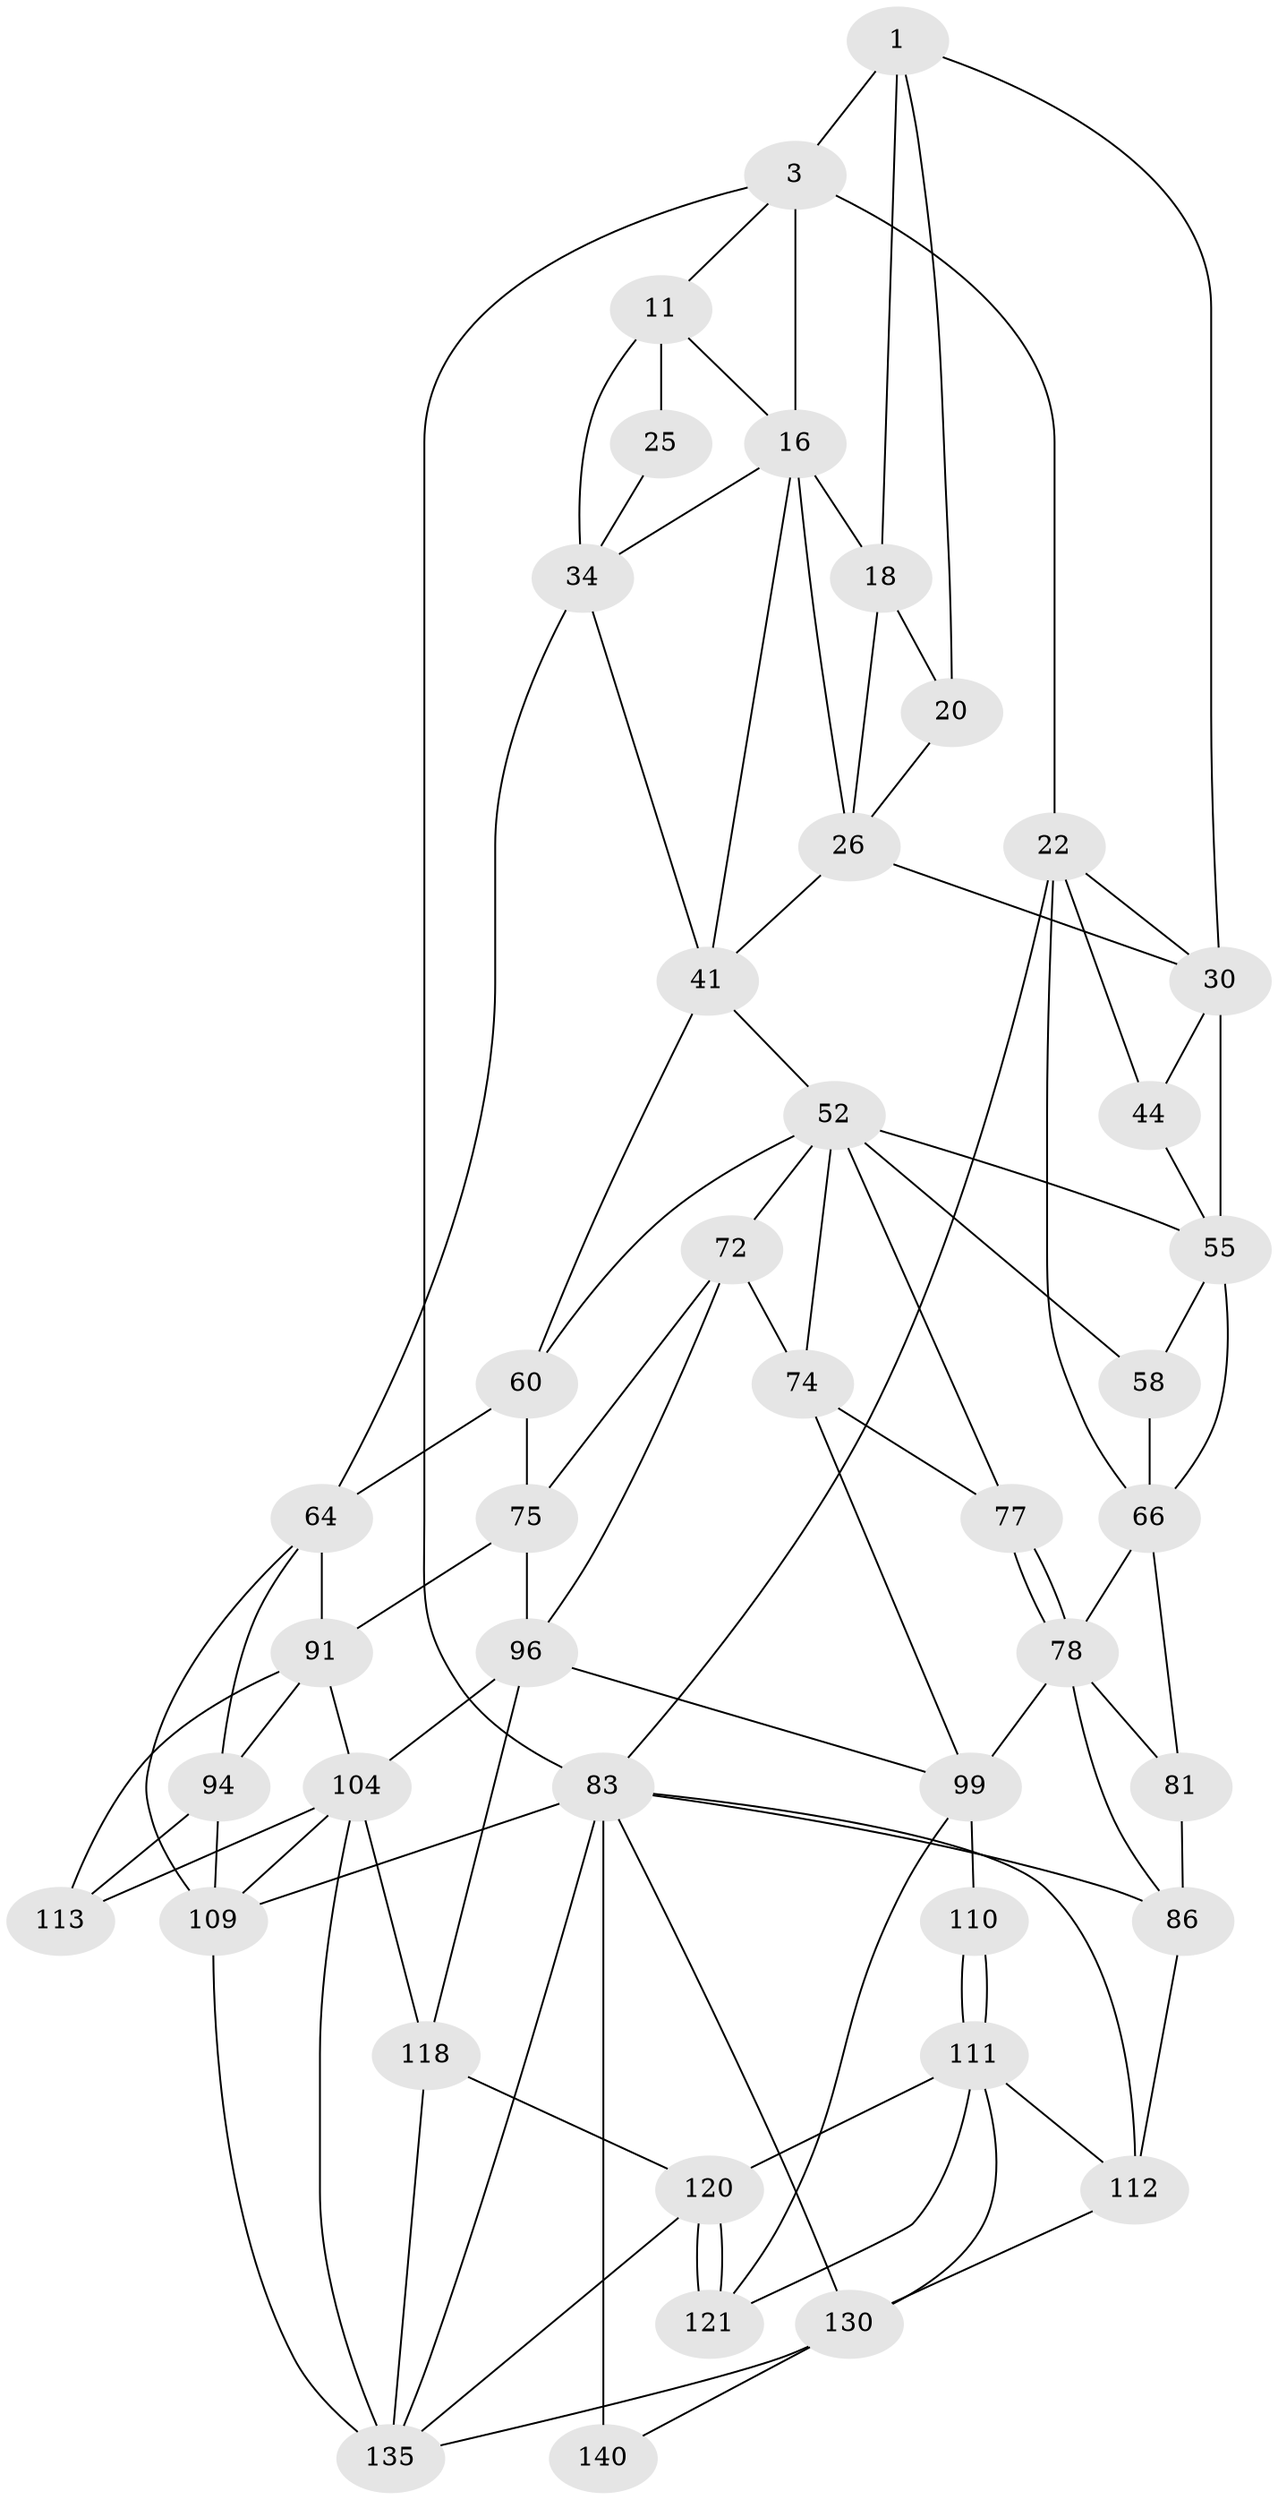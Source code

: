 // original degree distribution, {3: 0.020833333333333332, 4: 0.19444444444444445, 5: 0.5902777777777778, 6: 0.19444444444444445}
// Generated by graph-tools (version 1.1) at 2025/21/03/04/25 18:21:04]
// undirected, 43 vertices, 97 edges
graph export_dot {
graph [start="1"]
  node [color=gray90,style=filled];
  1 [pos="+0.3250786790108799+0",super="+2+8"];
  3 [pos="+0.6373039623059068+0",super="+4"];
  11 [pos="+0.8404777995950308+0.05982901178645619",super="+14+12"];
  16 [pos="+0.6870587789294548+0.09812260694539933",super="+17+32"];
  18 [pos="+0.5014855576271926+0",super="+19+21"];
  20 [pos="+0.39385462484376477+0.12076460471100903"];
  22 [pos="+0+0",super="+23+47"];
  25 [pos="+0.8615123085122356+0.16520436265030633"];
  26 [pos="+0.5430668365782088+0.21801357454092415",super="+27"];
  30 [pos="+0.2865404426626288+0.262009263392896",super="+43+31"];
  34 [pos="+1+0.040950530330101875",super="+35"];
  41 [pos="+0.5611102383660467+0.28604355828876094",super="+42+48"];
  44 [pos="+0.1690580149864444+0.32999319595700766",super="+50+45"];
  52 [pos="+0.5341271310627512+0.3570004750882892",super="+53+62"];
  55 [pos="+0.29875722039618324+0.30224912863104564",super="+56"];
  58 [pos="+0.2960537423765997+0.46256007508551794"];
  60 [pos="+0.7910140509709349+0.41013965664530155",super="+61"];
  64 [pos="+1+0.5730309946925409",super="+93+65"];
  66 [pos="+0.1513193404951198+0.49024601517327054",super="+69+67"];
  72 [pos="+0.6030736539793272+0.5680760705836801",super="+73"];
  74 [pos="+0.4961340511748644+0.5849917487119981",super="+80"];
  75 [pos="+0.6747843828581498+0.6140471407697597",super="+76"];
  77 [pos="+0.3152912014199447+0.5883724099043488"];
  78 [pos="+0.29984721375357126+0.6074018020598283",super="+79+89"];
  81 [pos="+0.19827864336564088+0.6160539045904401",super="+82"];
  83 [pos="+0+0.6840778389099182",super="+84"];
  86 [pos="+0.03316763963196545+0.7041560787732933",super="+87+88"];
  91 [pos="+0.8333762682865529+0.6164913567092476",super="+92+95"];
  94 [pos="+0.9964951597639601+0.687420089161059",super="+124"];
  96 [pos="+0.5933954771158034+0.7210419036540948",super="+105+97"];
  99 [pos="+0.40740357445633063+0.6797860303639808",super="+102+100"];
  104 [pos="+0.6071197797087531+0.7579939348618328",super="+116"];
  109 [pos="+1+0.7144864297261281",super="+127"];
  110 [pos="+0.3129148247668274+0.7000822097674745"];
  111 [pos="+0.2555600825913482+0.7903391857802221",super="+126"];
  112 [pos="+0.22734238257276504+0.7765025164927916",super="+122"];
  113 [pos="+0.8117523683303056+0.7602269080189398",super="+114"];
  118 [pos="+0.5328307854984091+0.8598185538835936",super="+119"];
  120 [pos="+0.4079154762897986+0.8386796380591147",super="+132"];
  121 [pos="+0.39817995056321664+0.8146452371998202"];
  130 [pos="+0.25255397391951917+0.8722492969420848",super="+139+131"];
  135 [pos="+0.47286855010177004+0.9506000814113956",super="+136+138"];
  140 [pos="+0.19933180078181675+0.9966238907814667"];
  1 -- 18;
  1 -- 3 [weight=2];
  1 -- 20;
  1 -- 30;
  3 -- 16;
  3 -- 22 [weight=2];
  3 -- 11;
  3 -- 83 [weight=2];
  11 -- 16 [weight=2];
  11 -- 25 [weight=2];
  11 -- 34 [weight=2];
  16 -- 18;
  16 -- 34;
  16 -- 41;
  16 -- 26;
  18 -- 20;
  18 -- 26 [weight=2];
  20 -- 26;
  22 -- 83;
  22 -- 44 [weight=2];
  22 -- 30;
  22 -- 66;
  25 -- 34;
  26 -- 41;
  26 -- 30;
  30 -- 44;
  30 -- 55;
  34 -- 64;
  34 -- 41;
  41 -- 52;
  41 -- 60;
  44 -- 55 [weight=2];
  52 -- 58;
  52 -- 55;
  52 -- 74;
  52 -- 77;
  52 -- 72;
  52 -- 60;
  55 -- 66;
  55 -- 58;
  58 -- 66;
  60 -- 64 [weight=2];
  60 -- 75;
  64 -- 109;
  64 -- 94;
  64 -- 91;
  66 -- 78;
  66 -- 81;
  72 -- 75;
  72 -- 74;
  72 -- 96;
  74 -- 99;
  74 -- 77;
  75 -- 96;
  75 -- 91;
  77 -- 78;
  77 -- 78;
  78 -- 81;
  78 -- 86;
  78 -- 99;
  81 -- 86 [weight=2];
  83 -- 86;
  83 -- 112;
  83 -- 130;
  83 -- 135;
  83 -- 140 [weight=2];
  83 -- 109 [weight=2];
  86 -- 112 [weight=2];
  91 -- 104;
  91 -- 113 [weight=2];
  91 -- 94;
  94 -- 113;
  94 -- 109;
  96 -- 104;
  96 -- 99;
  96 -- 118;
  99 -- 121;
  99 -- 110 [weight=2];
  104 -- 113;
  104 -- 118;
  104 -- 109;
  104 -- 135;
  109 -- 135 [weight=2];
  110 -- 111;
  110 -- 111;
  111 -- 112;
  111 -- 121;
  111 -- 130;
  111 -- 120;
  112 -- 130;
  118 -- 120;
  118 -- 135;
  120 -- 121;
  120 -- 121;
  120 -- 135;
  130 -- 140;
  130 -- 135;
}
